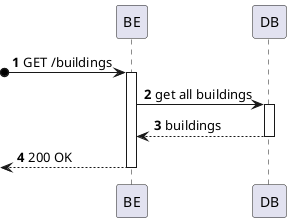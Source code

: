 @startuml process-view
autonumber
participant BE as "BE"
participant DB as "DB"

?o-> BE : GET /buildings
activate BE

BE -> DB : get all buildings
activate DB
DB --> BE : buildings
deactivate DB

<-- BE : 200 OK
deactivate BE

@enduml
